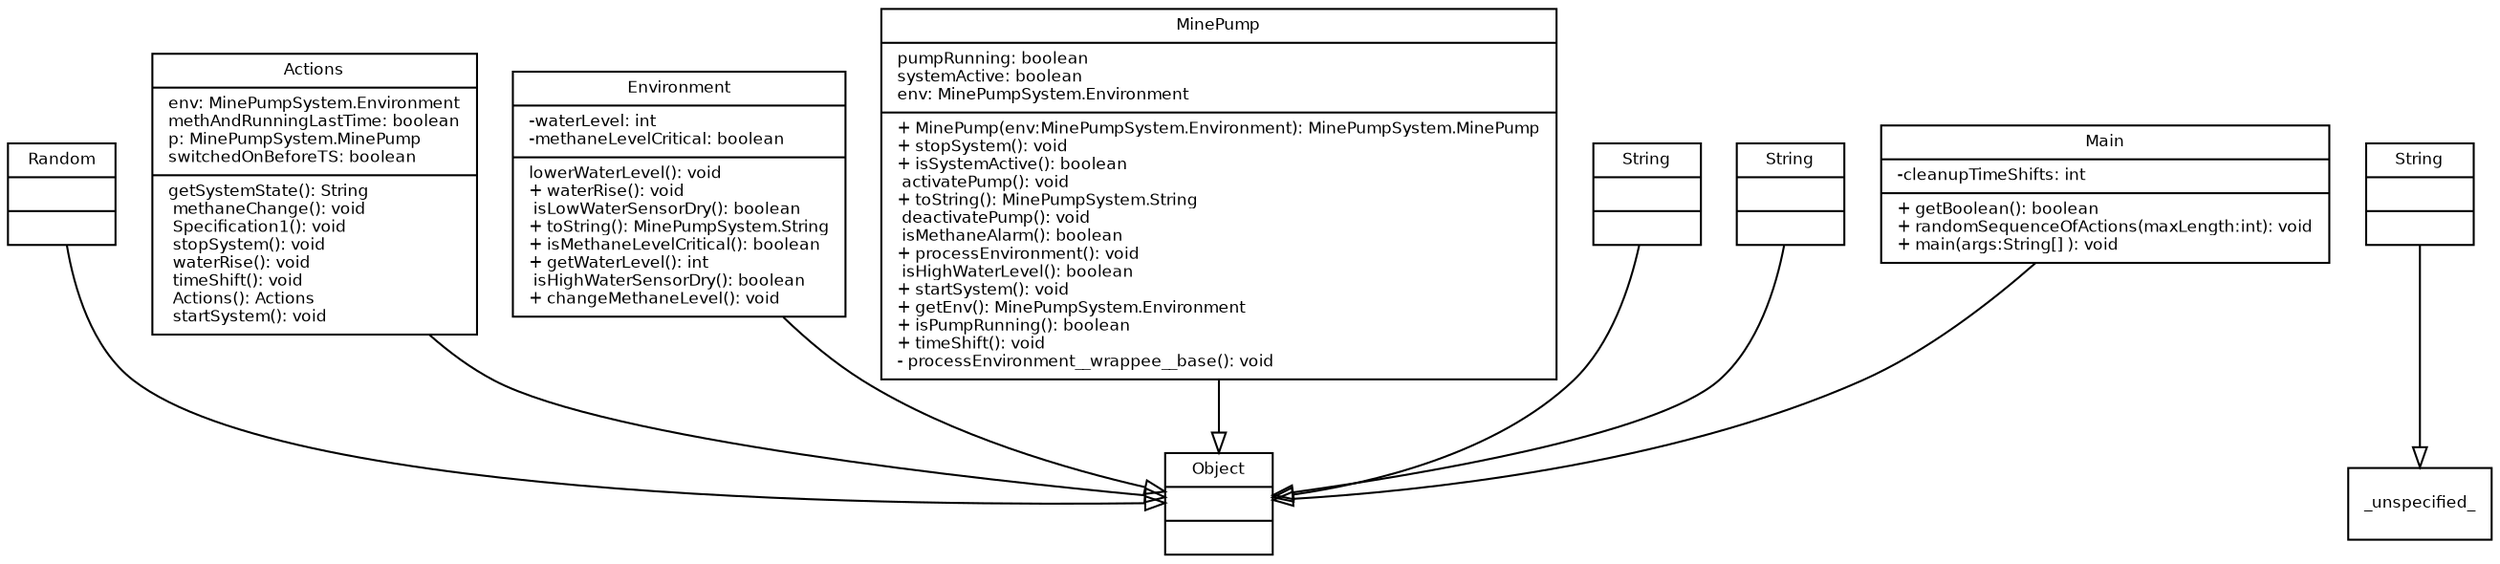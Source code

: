 digraph TypeHierarchy { 
        fontname = "Bitstream Vera Sans"
        fontsize = 8

        node [
                  fontname = "Bitstream Vera Sans"
                  fontsize = 8
                  shape = "record"
        ]

        edge [
                  fontname = "Bitstream Vera Sans"
                  fontsize = 8
        ]

        Random [
                  label = "{Random||}"
        ]

        Actions [
                  label = "{Actions|env: MinePumpSystem.Environment\lmethAndRunningLastTime: boolean\lp: MinePumpSystem.MinePump\lswitchedOnBeforeTS: boolean\l| getSystemState(): String\l methaneChange(): void\l Specification1(): void\l stopSystem(): void\l waterRise(): void\l timeShift(): void\l Actions(): Actions\l startSystem(): void\l}"
        ]

        MinePumpSystem_Environment [
                  label = "{Environment|-waterLevel: int\l-methaneLevelCritical: boolean\l| lowerWaterLevel(): void\l+ waterRise(): void\l isLowWaterSensorDry(): boolean\l+ toString(): MinePumpSystem.String\l+ isMethaneLevelCritical(): boolean\l+ getWaterLevel(): int\l isHighWaterSensorDry(): boolean\l+ changeMethaneLevel(): void\l}"
        ]

        MinePumpSystem_MinePump [
                  label = "{MinePump|pumpRunning: boolean\lsystemActive: boolean\lenv: MinePumpSystem.Environment\l|+ MinePump(env:MinePumpSystem.Environment): MinePumpSystem.MinePump\l+ stopSystem(): void\l+ isSystemActive(): boolean\l activatePump(): void\l+ toString(): MinePumpSystem.String\l deactivatePump(): void\l isMethaneAlarm(): boolean\l+ processEnvironment(): void\l isHighWaterLevel(): boolean\l+ startSystem(): void\l+ getEnv(): MinePumpSystem.Environment\l+ isPumpRunning(): boolean\l+ timeShift(): void\l- processEnvironment__wrappee__base(): void\l}"
        ]

        String [
                  label = "{String||}"
        ]

        java_lang_String [
                  label = "{String||}"
        ]

        java_lang_Object [
                  label = "{Object||}"
        ]

        MinePumpSystem_String [
                  label = "{String||}"
        ]

        Main [
                  label = "{Main|-cleanupTimeShifts: int\l|+ getBoolean(): boolean\l+ randomSequenceOfActions(maxLength:int): void\l+ main(args:String[] ): void\l}"
        ]

        edge [
                  arrowhead = "empty"
                  style = "solid"
                  arrowtail = "none"
        ]

        Random -> java_lang_Object
        Actions -> java_lang_Object
        MinePumpSystem_Environment -> java_lang_Object
        MinePumpSystem_MinePump -> java_lang_Object
        String -> _unspecified_
        java_lang_String -> java_lang_Object
        MinePumpSystem_String -> java_lang_Object
        Main -> java_lang_Object
        edge [
                  arrowhead = "empty"
                  style = "dashed"
                  arrowtail = "none"
        ]

        edge [
                  arrowhead = "normal"
                  style = "solid"
                  arrowtail = "odot"
        ]

}